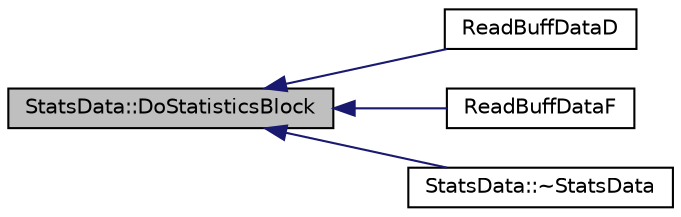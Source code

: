 digraph "StatsData::DoStatisticsBlock"
{
  edge [fontname="Helvetica",fontsize="10",labelfontname="Helvetica",labelfontsize="10"];
  node [fontname="Helvetica",fontsize="10",shape=record];
  rankdir="LR";
  Node1 [label="StatsData::DoStatisticsBlock",height=0.2,width=0.4,color="black", fillcolor="grey75", style="filled", fontcolor="black"];
  Node1 -> Node2 [dir="back",color="midnightblue",fontsize="10",style="solid",fontname="Helvetica"];
  Node2 [label="ReadBuffDataD",height=0.2,width=0.4,color="black", fillcolor="white", style="filled",URL="$d7/d9b/_read_buff_data_d_8cpp.html#a3b368b630f425a315cdc02949e829ab4",tooltip="extract channel information from raw data "];
  Node1 -> Node3 [dir="back",color="midnightblue",fontsize="10",style="solid",fontname="Helvetica"];
  Node3 [label="ReadBuffDataF",height=0.2,width=0.4,color="black", fillcolor="white", style="filled",URL="$de/dbc/_read_buff_data_f_8cpp.html#ab385d2b0a1ccd0622221b862a2a689e0",tooltip="extract channel information from raw data "];
  Node1 -> Node4 [dir="back",color="midnightblue",fontsize="10",style="solid",fontname="Helvetica"];
  Node4 [label="StatsData::~StatsData",height=0.2,width=0.4,color="black", fillcolor="white", style="filled",URL="$df/d59/class_stats_data.html#a72cbc9cdd095b14cf8e611efaeca6c4c"];
}
